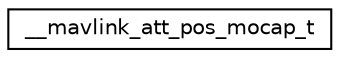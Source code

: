 digraph "Graphical Class Hierarchy"
{
 // INTERACTIVE_SVG=YES
  edge [fontname="Helvetica",fontsize="10",labelfontname="Helvetica",labelfontsize="10"];
  node [fontname="Helvetica",fontsize="10",shape=record];
  rankdir="LR";
  Node1 [label="__mavlink_att_pos_mocap_t",height=0.2,width=0.4,color="black", fillcolor="white", style="filled",URL="$struct____mavlink__att__pos__mocap__t.html"];
}
